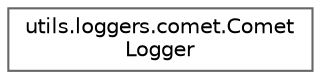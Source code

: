 digraph "Graphical Class Hierarchy"
{
 // LATEX_PDF_SIZE
  bgcolor="transparent";
  edge [fontname=Helvetica,fontsize=10,labelfontname=Helvetica,labelfontsize=10];
  node [fontname=Helvetica,fontsize=10,shape=box,height=0.2,width=0.4];
  rankdir="LR";
  Node0 [id="Node000000",label="utils.loggers.comet.Comet\lLogger",height=0.2,width=0.4,color="grey40", fillcolor="white", style="filled",URL="$classutils_1_1loggers_1_1comet_1_1_comet_logger.html",tooltip=" "];
}
